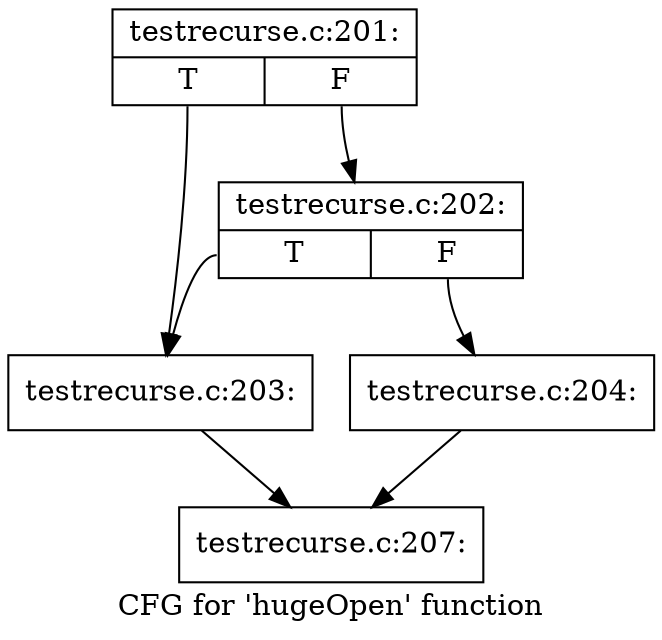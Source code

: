 digraph "CFG for 'hugeOpen' function" {
	label="CFG for 'hugeOpen' function";

	Node0x52e9710 [shape=record,label="{testrecurse.c:201:|{<s0>T|<s1>F}}"];
	Node0x52e9710:s0 -> Node0x52e9620;
	Node0x52e9710:s1 -> Node0x52e9400;
	Node0x52e9400 [shape=record,label="{testrecurse.c:202:|{<s0>T|<s1>F}}"];
	Node0x52e9400:s0 -> Node0x52e9620;
	Node0x52e9400:s1 -> Node0x52e9670;
	Node0x52e9620 [shape=record,label="{testrecurse.c:203:}"];
	Node0x52e9620 -> Node0x52e8bf0;
	Node0x52e9670 [shape=record,label="{testrecurse.c:204:}"];
	Node0x52e9670 -> Node0x52e8bf0;
	Node0x52e8bf0 [shape=record,label="{testrecurse.c:207:}"];
}
